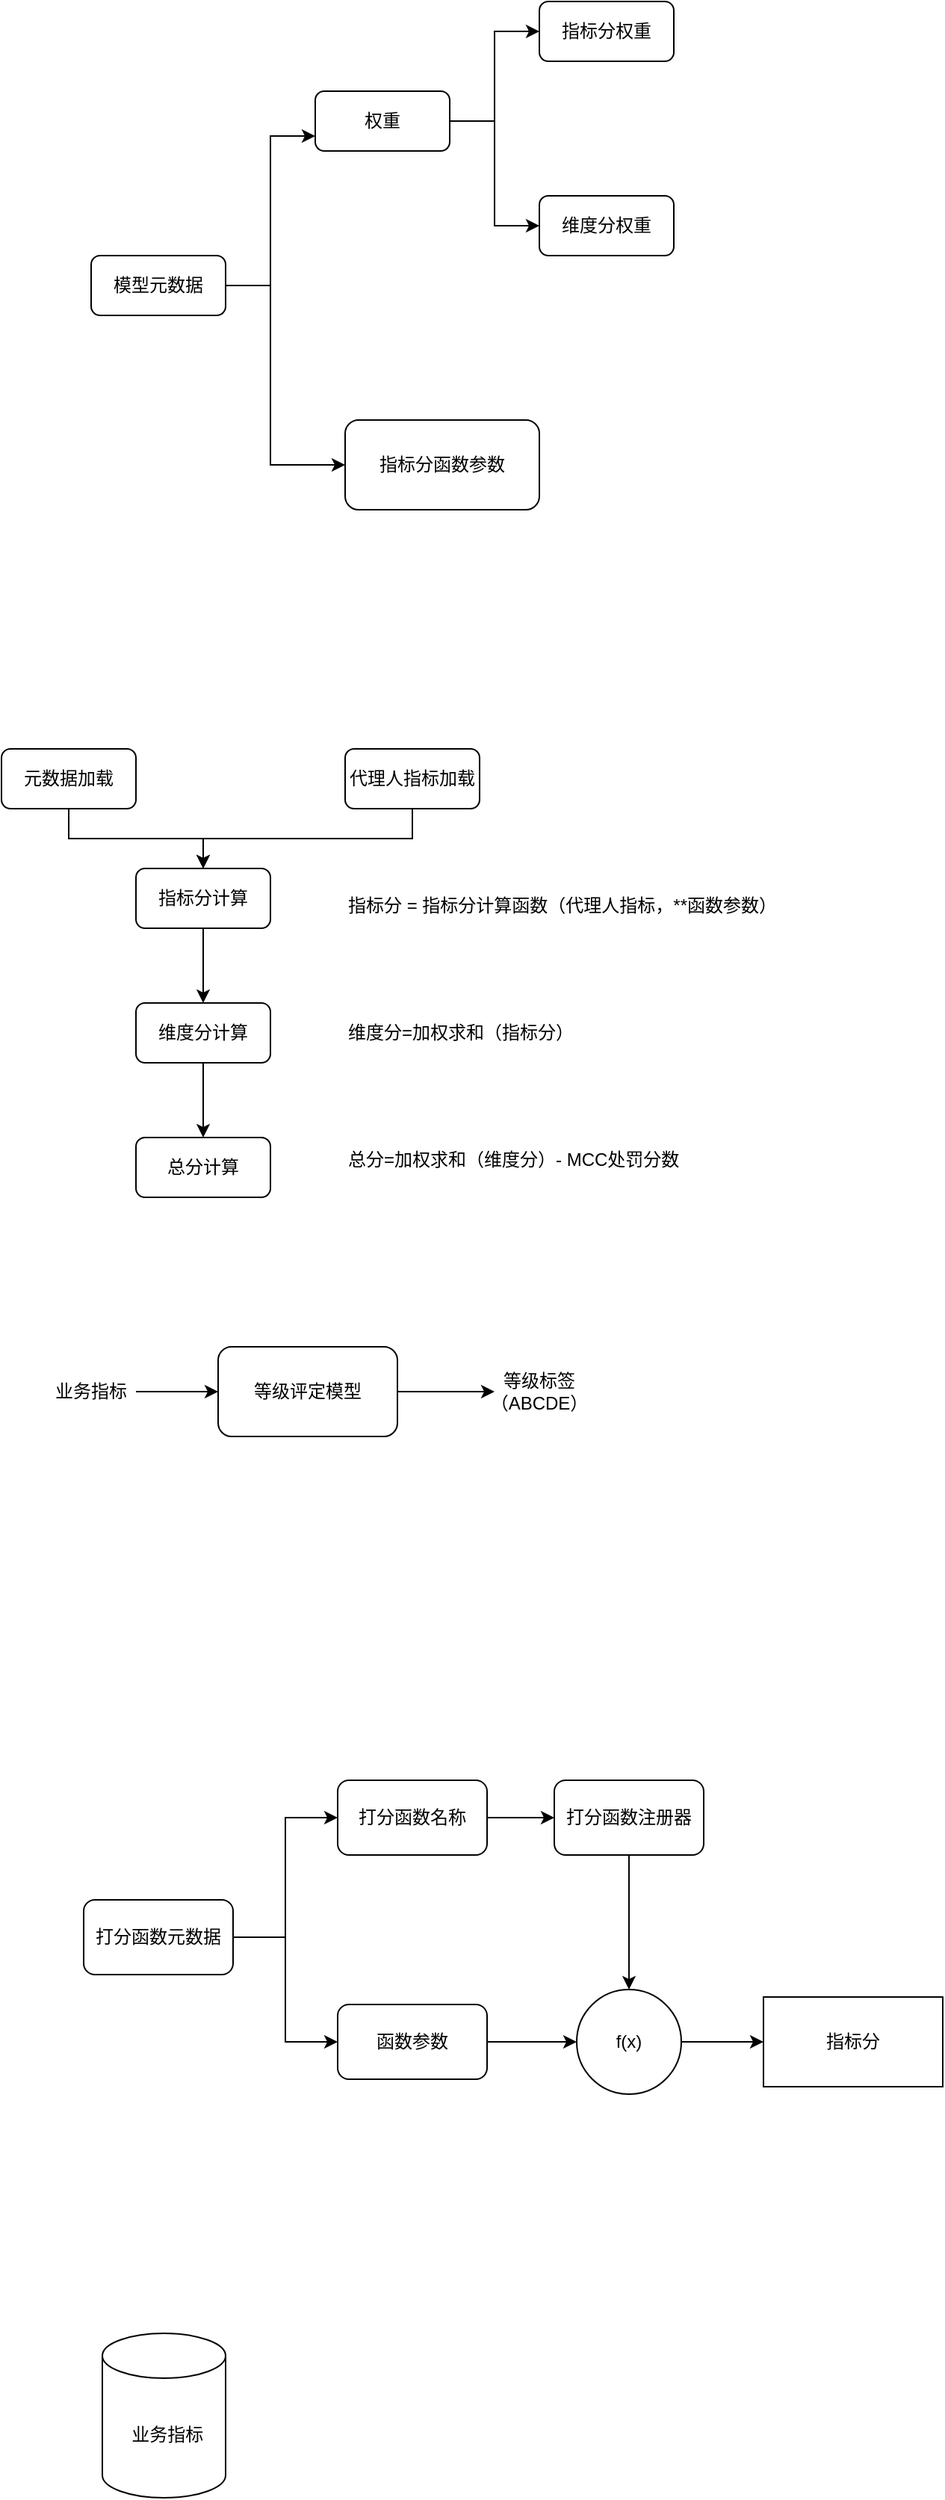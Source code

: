<mxfile version="23.1.5" type="github">
  <diagram name="Page-1" id="bNVulBxxZe2AlK8mu-bY">
    <mxGraphModel dx="1194" dy="1856" grid="1" gridSize="10" guides="1" tooltips="1" connect="1" arrows="1" fold="1" page="1" pageScale="1" pageWidth="850" pageHeight="1100" math="0" shadow="0">
      <root>
        <mxCell id="0" />
        <mxCell id="1" parent="0" />
        <mxCell id="Zc-qCcweq486cSwZ62Qk-5" style="edgeStyle=orthogonalEdgeStyle;rounded=0;orthogonalLoop=1;jettySize=auto;html=1;" parent="1" source="Zc-qCcweq486cSwZ62Qk-1" target="Zc-qCcweq486cSwZ62Qk-2" edge="1">
          <mxGeometry relative="1" as="geometry" />
        </mxCell>
        <mxCell id="Zc-qCcweq486cSwZ62Qk-1" value="元数据加载" style="rounded=1;whiteSpace=wrap;html=1;" parent="1" vertex="1">
          <mxGeometry x="50" y="420" width="90" height="40" as="geometry" />
        </mxCell>
        <mxCell id="Zc-qCcweq486cSwZ62Qk-6" style="edgeStyle=orthogonalEdgeStyle;rounded=0;orthogonalLoop=1;jettySize=auto;html=1;" parent="1" source="Zc-qCcweq486cSwZ62Qk-2" target="Zc-qCcweq486cSwZ62Qk-3" edge="1">
          <mxGeometry relative="1" as="geometry" />
        </mxCell>
        <mxCell id="Zc-qCcweq486cSwZ62Qk-2" value="指标分计算" style="rounded=1;whiteSpace=wrap;html=1;" parent="1" vertex="1">
          <mxGeometry x="140" y="500" width="90" height="40" as="geometry" />
        </mxCell>
        <mxCell id="Zc-qCcweq486cSwZ62Qk-7" style="edgeStyle=orthogonalEdgeStyle;rounded=0;orthogonalLoop=1;jettySize=auto;html=1;entryX=0.5;entryY=0;entryDx=0;entryDy=0;" parent="1" source="Zc-qCcweq486cSwZ62Qk-3" target="Zc-qCcweq486cSwZ62Qk-4" edge="1">
          <mxGeometry relative="1" as="geometry" />
        </mxCell>
        <mxCell id="Zc-qCcweq486cSwZ62Qk-3" value="维度分计算" style="rounded=1;whiteSpace=wrap;html=1;" parent="1" vertex="1">
          <mxGeometry x="140" y="590" width="90" height="40" as="geometry" />
        </mxCell>
        <mxCell id="Zc-qCcweq486cSwZ62Qk-4" value="总分计算" style="rounded=1;whiteSpace=wrap;html=1;" parent="1" vertex="1">
          <mxGeometry x="140" y="680" width="90" height="40" as="geometry" />
        </mxCell>
        <mxCell id="Zc-qCcweq486cSwZ62Qk-11" style="edgeStyle=orthogonalEdgeStyle;rounded=0;orthogonalLoop=1;jettySize=auto;html=1;entryX=0;entryY=0.75;entryDx=0;entryDy=0;" parent="1" source="Zc-qCcweq486cSwZ62Qk-8" target="Zc-qCcweq486cSwZ62Qk-9" edge="1">
          <mxGeometry relative="1" as="geometry" />
        </mxCell>
        <mxCell id="Zc-qCcweq486cSwZ62Qk-12" style="edgeStyle=orthogonalEdgeStyle;rounded=0;orthogonalLoop=1;jettySize=auto;html=1;" parent="1" source="Zc-qCcweq486cSwZ62Qk-8" target="Zc-qCcweq486cSwZ62Qk-10" edge="1">
          <mxGeometry relative="1" as="geometry">
            <Array as="points">
              <mxPoint x="230" y="110" />
              <mxPoint x="230" y="230" />
            </Array>
          </mxGeometry>
        </mxCell>
        <mxCell id="Zc-qCcweq486cSwZ62Qk-8" value="模型元数据" style="rounded=1;whiteSpace=wrap;html=1;" parent="1" vertex="1">
          <mxGeometry x="110" y="90" width="90" height="40" as="geometry" />
        </mxCell>
        <mxCell id="Zc-qCcweq486cSwZ62Qk-16" style="edgeStyle=orthogonalEdgeStyle;rounded=0;orthogonalLoop=1;jettySize=auto;html=1;entryX=0;entryY=0.5;entryDx=0;entryDy=0;" parent="1" source="Zc-qCcweq486cSwZ62Qk-9" target="Zc-qCcweq486cSwZ62Qk-13" edge="1">
          <mxGeometry relative="1" as="geometry" />
        </mxCell>
        <mxCell id="Zc-qCcweq486cSwZ62Qk-17" style="edgeStyle=orthogonalEdgeStyle;rounded=0;orthogonalLoop=1;jettySize=auto;html=1;entryX=0;entryY=0.5;entryDx=0;entryDy=0;" parent="1" source="Zc-qCcweq486cSwZ62Qk-9" target="Zc-qCcweq486cSwZ62Qk-14" edge="1">
          <mxGeometry relative="1" as="geometry" />
        </mxCell>
        <mxCell id="Zc-qCcweq486cSwZ62Qk-9" value="权重" style="rounded=1;whiteSpace=wrap;html=1;" parent="1" vertex="1">
          <mxGeometry x="260" y="-20" width="90" height="40" as="geometry" />
        </mxCell>
        <mxCell id="Zc-qCcweq486cSwZ62Qk-10" value="指标分函数参数" style="rounded=1;whiteSpace=wrap;html=1;" parent="1" vertex="1">
          <mxGeometry x="280" y="200" width="130" height="60" as="geometry" />
        </mxCell>
        <mxCell id="Zc-qCcweq486cSwZ62Qk-13" value="指标分权重" style="rounded=1;whiteSpace=wrap;html=1;" parent="1" vertex="1">
          <mxGeometry x="410" y="-80" width="90" height="40" as="geometry" />
        </mxCell>
        <mxCell id="Zc-qCcweq486cSwZ62Qk-14" value="维度分权重" style="rounded=1;whiteSpace=wrap;html=1;" parent="1" vertex="1">
          <mxGeometry x="410" y="50" width="90" height="40" as="geometry" />
        </mxCell>
        <mxCell id="Zc-qCcweq486cSwZ62Qk-22" style="edgeStyle=orthogonalEdgeStyle;rounded=0;orthogonalLoop=1;jettySize=auto;html=1;entryX=0.5;entryY=0;entryDx=0;entryDy=0;" parent="1" source="Zc-qCcweq486cSwZ62Qk-21" target="Zc-qCcweq486cSwZ62Qk-2" edge="1">
          <mxGeometry relative="1" as="geometry">
            <Array as="points">
              <mxPoint x="325" y="480" />
              <mxPoint x="185" y="480" />
            </Array>
          </mxGeometry>
        </mxCell>
        <mxCell id="Zc-qCcweq486cSwZ62Qk-21" value="代理人指标加载" style="rounded=1;whiteSpace=wrap;html=1;" parent="1" vertex="1">
          <mxGeometry x="280" y="420" width="90" height="40" as="geometry" />
        </mxCell>
        <mxCell id="Zc-qCcweq486cSwZ62Qk-23" value="指标分 = 指标分计算函数（代理人指标，**函数参数）" style="text;html=1;strokeColor=none;fillColor=none;align=left;verticalAlign=middle;whiteSpace=wrap;rounded=0;" parent="1" vertex="1">
          <mxGeometry x="280" y="510" width="310" height="30" as="geometry" />
        </mxCell>
        <mxCell id="Zc-qCcweq486cSwZ62Qk-24" value="维度分=加权求和（指标分）" style="text;html=1;strokeColor=none;fillColor=none;align=left;verticalAlign=middle;whiteSpace=wrap;rounded=0;" parent="1" vertex="1">
          <mxGeometry x="280" y="595" width="160" height="30" as="geometry" />
        </mxCell>
        <mxCell id="Zc-qCcweq486cSwZ62Qk-25" value="总分=加权求和（维度分）- MCC处罚分数" style="text;html=1;strokeColor=none;fillColor=none;align=left;verticalAlign=middle;whiteSpace=wrap;rounded=0;" parent="1" vertex="1">
          <mxGeometry x="280" y="680" width="250" height="30" as="geometry" />
        </mxCell>
        <mxCell id="Zc-qCcweq486cSwZ62Qk-30" style="edgeStyle=orthogonalEdgeStyle;rounded=0;orthogonalLoop=1;jettySize=auto;html=1;" parent="1" source="Zc-qCcweq486cSwZ62Qk-26" target="Zc-qCcweq486cSwZ62Qk-28" edge="1">
          <mxGeometry relative="1" as="geometry" />
        </mxCell>
        <mxCell id="Zc-qCcweq486cSwZ62Qk-26" value="等级评定模型" style="rounded=1;whiteSpace=wrap;html=1;" parent="1" vertex="1">
          <mxGeometry x="195" y="820" width="120" height="60" as="geometry" />
        </mxCell>
        <mxCell id="Zc-qCcweq486cSwZ62Qk-29" style="edgeStyle=orthogonalEdgeStyle;rounded=0;orthogonalLoop=1;jettySize=auto;html=1;" parent="1" source="Zc-qCcweq486cSwZ62Qk-27" target="Zc-qCcweq486cSwZ62Qk-26" edge="1">
          <mxGeometry relative="1" as="geometry" />
        </mxCell>
        <mxCell id="Zc-qCcweq486cSwZ62Qk-27" value="业务指标" style="text;html=1;strokeColor=none;fillColor=none;align=center;verticalAlign=middle;whiteSpace=wrap;rounded=0;" parent="1" vertex="1">
          <mxGeometry x="80" y="835" width="60" height="30" as="geometry" />
        </mxCell>
        <mxCell id="Zc-qCcweq486cSwZ62Qk-28" value="等级标签（ABCDE）" style="text;html=1;strokeColor=none;fillColor=none;align=center;verticalAlign=middle;whiteSpace=wrap;rounded=0;" parent="1" vertex="1">
          <mxGeometry x="380" y="835" width="60" height="30" as="geometry" />
        </mxCell>
        <mxCell id="Zc-qCcweq486cSwZ62Qk-35" style="edgeStyle=orthogonalEdgeStyle;rounded=0;orthogonalLoop=1;jettySize=auto;html=1;entryX=0;entryY=0.5;entryDx=0;entryDy=0;" parent="1" source="Zc-qCcweq486cSwZ62Qk-31" target="Zc-qCcweq486cSwZ62Qk-32" edge="1">
          <mxGeometry relative="1" as="geometry" />
        </mxCell>
        <mxCell id="Zc-qCcweq486cSwZ62Qk-36" style="edgeStyle=orthogonalEdgeStyle;rounded=0;orthogonalLoop=1;jettySize=auto;html=1;entryX=0;entryY=0.5;entryDx=0;entryDy=0;" parent="1" source="Zc-qCcweq486cSwZ62Qk-31" target="Zc-qCcweq486cSwZ62Qk-33" edge="1">
          <mxGeometry relative="1" as="geometry" />
        </mxCell>
        <mxCell id="Zc-qCcweq486cSwZ62Qk-31" value="打分函数元数据" style="rounded=1;whiteSpace=wrap;html=1;" parent="1" vertex="1">
          <mxGeometry x="105" y="1190" width="100" height="50" as="geometry" />
        </mxCell>
        <mxCell id="Zc-qCcweq486cSwZ62Qk-40" style="edgeStyle=orthogonalEdgeStyle;rounded=0;orthogonalLoop=1;jettySize=auto;html=1;entryX=0;entryY=0.5;entryDx=0;entryDy=0;" parent="1" source="Zc-qCcweq486cSwZ62Qk-32" target="Zc-qCcweq486cSwZ62Qk-39" edge="1">
          <mxGeometry relative="1" as="geometry" />
        </mxCell>
        <mxCell id="Zc-qCcweq486cSwZ62Qk-32" value="打分函数名称" style="rounded=1;whiteSpace=wrap;html=1;" parent="1" vertex="1">
          <mxGeometry x="275" y="1110" width="100" height="50" as="geometry" />
        </mxCell>
        <mxCell id="Zc-qCcweq486cSwZ62Qk-43" style="edgeStyle=orthogonalEdgeStyle;rounded=0;orthogonalLoop=1;jettySize=auto;html=1;entryX=0;entryY=0.5;entryDx=0;entryDy=0;" parent="1" source="Zc-qCcweq486cSwZ62Qk-33" target="Zc-qCcweq486cSwZ62Qk-41" edge="1">
          <mxGeometry relative="1" as="geometry" />
        </mxCell>
        <mxCell id="Zc-qCcweq486cSwZ62Qk-33" value="函数参数" style="rounded=1;whiteSpace=wrap;html=1;" parent="1" vertex="1">
          <mxGeometry x="275" y="1260" width="100" height="50" as="geometry" />
        </mxCell>
        <mxCell id="Zc-qCcweq486cSwZ62Qk-42" style="edgeStyle=orthogonalEdgeStyle;rounded=0;orthogonalLoop=1;jettySize=auto;html=1;" parent="1" source="Zc-qCcweq486cSwZ62Qk-39" target="Zc-qCcweq486cSwZ62Qk-41" edge="1">
          <mxGeometry relative="1" as="geometry" />
        </mxCell>
        <mxCell id="Zc-qCcweq486cSwZ62Qk-39" value="打分函数注册器" style="rounded=1;whiteSpace=wrap;html=1;" parent="1" vertex="1">
          <mxGeometry x="420" y="1110" width="100" height="50" as="geometry" />
        </mxCell>
        <mxCell id="Zc-qCcweq486cSwZ62Qk-45" style="edgeStyle=orthogonalEdgeStyle;rounded=0;orthogonalLoop=1;jettySize=auto;html=1;entryX=0;entryY=0.5;entryDx=0;entryDy=0;" parent="1" source="Zc-qCcweq486cSwZ62Qk-41" target="Zc-qCcweq486cSwZ62Qk-44" edge="1">
          <mxGeometry relative="1" as="geometry" />
        </mxCell>
        <mxCell id="Zc-qCcweq486cSwZ62Qk-41" value="f(x)" style="ellipse;whiteSpace=wrap;html=1;aspect=fixed;" parent="1" vertex="1">
          <mxGeometry x="435" y="1250" width="70" height="70" as="geometry" />
        </mxCell>
        <mxCell id="Zc-qCcweq486cSwZ62Qk-44" value="指标分" style="rounded=0;whiteSpace=wrap;html=1;" parent="1" vertex="1">
          <mxGeometry x="560" y="1255" width="120" height="60" as="geometry" />
        </mxCell>
        <mxCell id="7j2dgL70yJcxXrFu0v-A-1" value="&amp;nbsp;业务指标" style="shape=cylinder3;whiteSpace=wrap;html=1;boundedLbl=1;backgroundOutline=1;size=15;" vertex="1" parent="1">
          <mxGeometry x="117.5" y="1480" width="82.5" height="110" as="geometry" />
        </mxCell>
      </root>
    </mxGraphModel>
  </diagram>
</mxfile>
